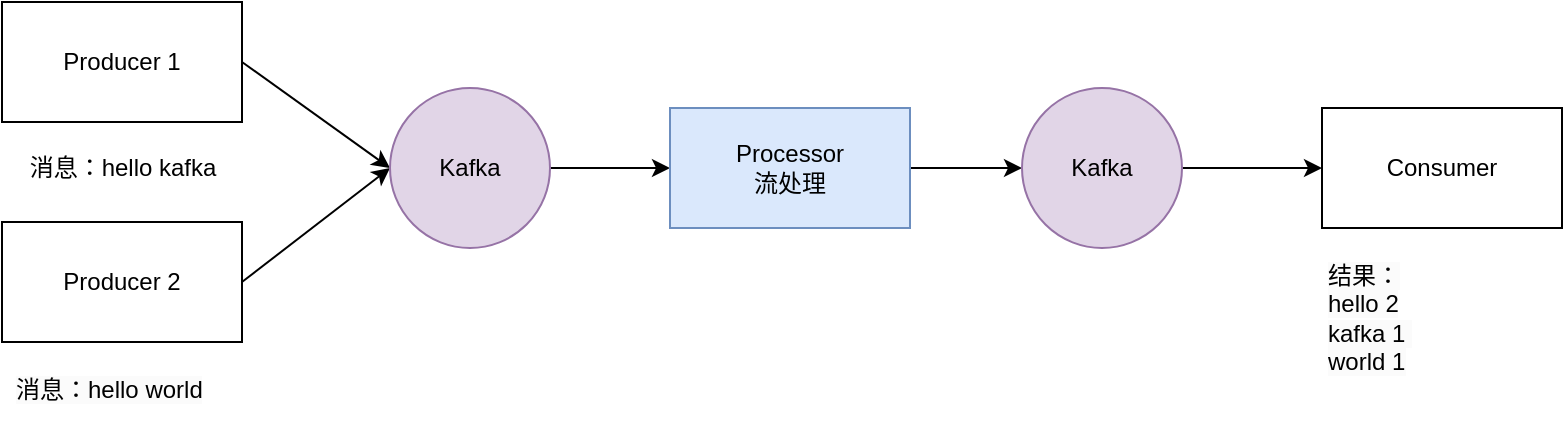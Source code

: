 <mxfile version="24.2.5" type="github">
  <diagram name="第 1 页" id="66Sypo-kBPAVXlwhEzYz">
    <mxGraphModel dx="1816" dy="514" grid="1" gridSize="10" guides="1" tooltips="1" connect="1" arrows="1" fold="1" page="1" pageScale="1" pageWidth="827" pageHeight="1169" math="0" shadow="0">
      <root>
        <mxCell id="0" />
        <mxCell id="1" parent="0" />
        <mxCell id="8VcMVoBugtLSjKIVoQNB-7" style="rounded=0;orthogonalLoop=1;jettySize=auto;html=1;exitX=1;exitY=0.5;exitDx=0;exitDy=0;entryX=0;entryY=0.5;entryDx=0;entryDy=0;" edge="1" parent="1" source="8VcMVoBugtLSjKIVoQNB-1" target="8VcMVoBugtLSjKIVoQNB-5">
          <mxGeometry relative="1" as="geometry" />
        </mxCell>
        <mxCell id="8VcMVoBugtLSjKIVoQNB-1" value="Producer 1" style="rounded=0;whiteSpace=wrap;html=1;" vertex="1" parent="1">
          <mxGeometry x="-190" y="190" width="120" height="60" as="geometry" />
        </mxCell>
        <mxCell id="8VcMVoBugtLSjKIVoQNB-8" style="rounded=0;orthogonalLoop=1;jettySize=auto;html=1;exitX=1;exitY=0.5;exitDx=0;exitDy=0;entryX=0;entryY=0.5;entryDx=0;entryDy=0;" edge="1" parent="1" source="8VcMVoBugtLSjKIVoQNB-2" target="8VcMVoBugtLSjKIVoQNB-5">
          <mxGeometry relative="1" as="geometry" />
        </mxCell>
        <mxCell id="8VcMVoBugtLSjKIVoQNB-2" value="Producer 2" style="rounded=0;whiteSpace=wrap;html=1;" vertex="1" parent="1">
          <mxGeometry x="-190" y="300" width="120" height="60" as="geometry" />
        </mxCell>
        <mxCell id="8VcMVoBugtLSjKIVoQNB-3" value="消息：hello kafka" style="text;html=1;align=center;verticalAlign=middle;resizable=0;points=[];autosize=1;strokeColor=none;fillColor=none;" vertex="1" parent="1">
          <mxGeometry x="-190" y="258" width="120" height="30" as="geometry" />
        </mxCell>
        <mxCell id="8VcMVoBugtLSjKIVoQNB-4" value="&lt;span style=&quot;color: rgb(0, 0, 0); font-family: Helvetica; font-size: 12px; font-style: normal; font-variant-ligatures: normal; font-variant-caps: normal; font-weight: 400; letter-spacing: normal; orphans: 2; text-align: center; text-indent: 0px; text-transform: none; widows: 2; word-spacing: 0px; -webkit-text-stroke-width: 0px; white-space: nowrap; background-color: rgb(251, 251, 251); text-decoration-thickness: initial; text-decoration-style: initial; text-decoration-color: initial; display: inline !important; float: none;&quot;&gt;消息：hello world&lt;/span&gt;" style="text;whiteSpace=wrap;html=1;" vertex="1" parent="1">
          <mxGeometry x="-185" y="370" width="110" height="30" as="geometry" />
        </mxCell>
        <mxCell id="8VcMVoBugtLSjKIVoQNB-10" value="" style="edgeStyle=orthogonalEdgeStyle;rounded=0;orthogonalLoop=1;jettySize=auto;html=1;" edge="1" parent="1" source="8VcMVoBugtLSjKIVoQNB-5" target="8VcMVoBugtLSjKIVoQNB-9">
          <mxGeometry relative="1" as="geometry" />
        </mxCell>
        <mxCell id="8VcMVoBugtLSjKIVoQNB-5" value="Kafka" style="ellipse;whiteSpace=wrap;html=1;aspect=fixed;fillColor=#e1d5e7;strokeColor=#9673a6;" vertex="1" parent="1">
          <mxGeometry x="4" y="233" width="80" height="80" as="geometry" />
        </mxCell>
        <mxCell id="8VcMVoBugtLSjKIVoQNB-12" style="edgeStyle=orthogonalEdgeStyle;rounded=0;orthogonalLoop=1;jettySize=auto;html=1;exitX=1;exitY=0.5;exitDx=0;exitDy=0;entryX=0;entryY=0.5;entryDx=0;entryDy=0;" edge="1" parent="1" source="8VcMVoBugtLSjKIVoQNB-9" target="8VcMVoBugtLSjKIVoQNB-11">
          <mxGeometry relative="1" as="geometry" />
        </mxCell>
        <mxCell id="8VcMVoBugtLSjKIVoQNB-9" value="Processor&lt;div&gt;流处理&lt;/div&gt;" style="whiteSpace=wrap;html=1;fillColor=#dae8fc;strokeColor=#6c8ebf;" vertex="1" parent="1">
          <mxGeometry x="144" y="243" width="120" height="60" as="geometry" />
        </mxCell>
        <mxCell id="8VcMVoBugtLSjKIVoQNB-14" value="" style="edgeStyle=orthogonalEdgeStyle;rounded=0;orthogonalLoop=1;jettySize=auto;html=1;" edge="1" parent="1" source="8VcMVoBugtLSjKIVoQNB-11" target="8VcMVoBugtLSjKIVoQNB-13">
          <mxGeometry relative="1" as="geometry" />
        </mxCell>
        <mxCell id="8VcMVoBugtLSjKIVoQNB-11" value="Kafka" style="ellipse;whiteSpace=wrap;html=1;aspect=fixed;fillColor=#e1d5e7;strokeColor=#9673a6;" vertex="1" parent="1">
          <mxGeometry x="320" y="233" width="80" height="80" as="geometry" />
        </mxCell>
        <mxCell id="8VcMVoBugtLSjKIVoQNB-13" value="Consumer" style="rounded=0;whiteSpace=wrap;html=1;" vertex="1" parent="1">
          <mxGeometry x="470" y="243" width="120" height="60" as="geometry" />
        </mxCell>
        <mxCell id="8VcMVoBugtLSjKIVoQNB-15" value="&lt;span style=&quot;color: rgb(0, 0, 0); font-family: Helvetica; font-size: 12px; font-style: normal; font-variant-ligatures: normal; font-variant-caps: normal; font-weight: 400; letter-spacing: normal; orphans: 2; text-align: center; text-indent: 0px; text-transform: none; widows: 2; word-spacing: 0px; -webkit-text-stroke-width: 0px; white-space: nowrap; background-color: rgb(251, 251, 251); text-decoration-thickness: initial; text-decoration-style: initial; text-decoration-color: initial; display: inline !important; float: none;&quot;&gt;结果：&lt;/span&gt;&lt;div&gt;&lt;div&gt;&lt;span style=&quot;color: rgb(0, 0, 0); font-family: Helvetica; font-size: 12px; font-style: normal; font-variant-ligatures: normal; font-variant-caps: normal; font-weight: 400; letter-spacing: normal; orphans: 2; text-align: center; text-indent: 0px; text-transform: none; widows: 2; word-spacing: 0px; -webkit-text-stroke-width: 0px; white-space: nowrap; background-color: rgb(251, 251, 251); text-decoration-thickness: initial; text-decoration-style: initial; text-decoration-color: initial; display: inline !important; float: none;&quot;&gt;hello 2&lt;/span&gt;&lt;/div&gt;&lt;div&gt;&lt;span style=&quot;color: rgb(0, 0, 0); font-family: Helvetica; font-size: 12px; font-style: normal; font-variant-ligatures: normal; font-variant-caps: normal; font-weight: 400; letter-spacing: normal; orphans: 2; text-align: center; text-indent: 0px; text-transform: none; widows: 2; word-spacing: 0px; -webkit-text-stroke-width: 0px; white-space: nowrap; background-color: rgb(251, 251, 251); text-decoration-thickness: initial; text-decoration-style: initial; text-decoration-color: initial; display: inline !important; float: none;&quot;&gt;kafka 1&amp;nbsp;&lt;/span&gt;&lt;/div&gt;&lt;div&gt;&lt;span style=&quot;color: rgb(0, 0, 0); font-family: Helvetica; font-size: 12px; font-style: normal; font-variant-ligatures: normal; font-variant-caps: normal; font-weight: 400; letter-spacing: normal; orphans: 2; text-align: center; text-indent: 0px; text-transform: none; widows: 2; word-spacing: 0px; -webkit-text-stroke-width: 0px; white-space: nowrap; background-color: rgb(251, 251, 251); text-decoration-thickness: initial; text-decoration-style: initial; text-decoration-color: initial; display: inline !important; float: none;&quot;&gt;world 1&lt;/span&gt;&lt;/div&gt;&lt;/div&gt;" style="text;whiteSpace=wrap;html=1;spacingTop=-1;spacing=3;" vertex="1" parent="1">
          <mxGeometry x="470" y="313" width="110" height="75" as="geometry" />
        </mxCell>
      </root>
    </mxGraphModel>
  </diagram>
</mxfile>
